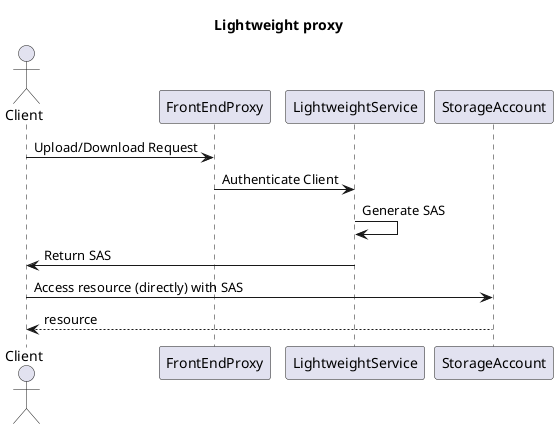@startuml "SAS with Proxy"
title Lightweight proxy

actor Client
participant FrontEndProxy
participant LightweightService
participant StorageAccount

Client -> FrontEndProxy: Upload/Download Request
FrontEndProxy -> LightweightService: Authenticate Client
LightweightService -> LightweightService: Generate SAS
LightweightService -> Client: Return SAS
Client -> StorageAccount: Access resource (directly) with SAS
StorageAccount --> Client: resource

@enduml
